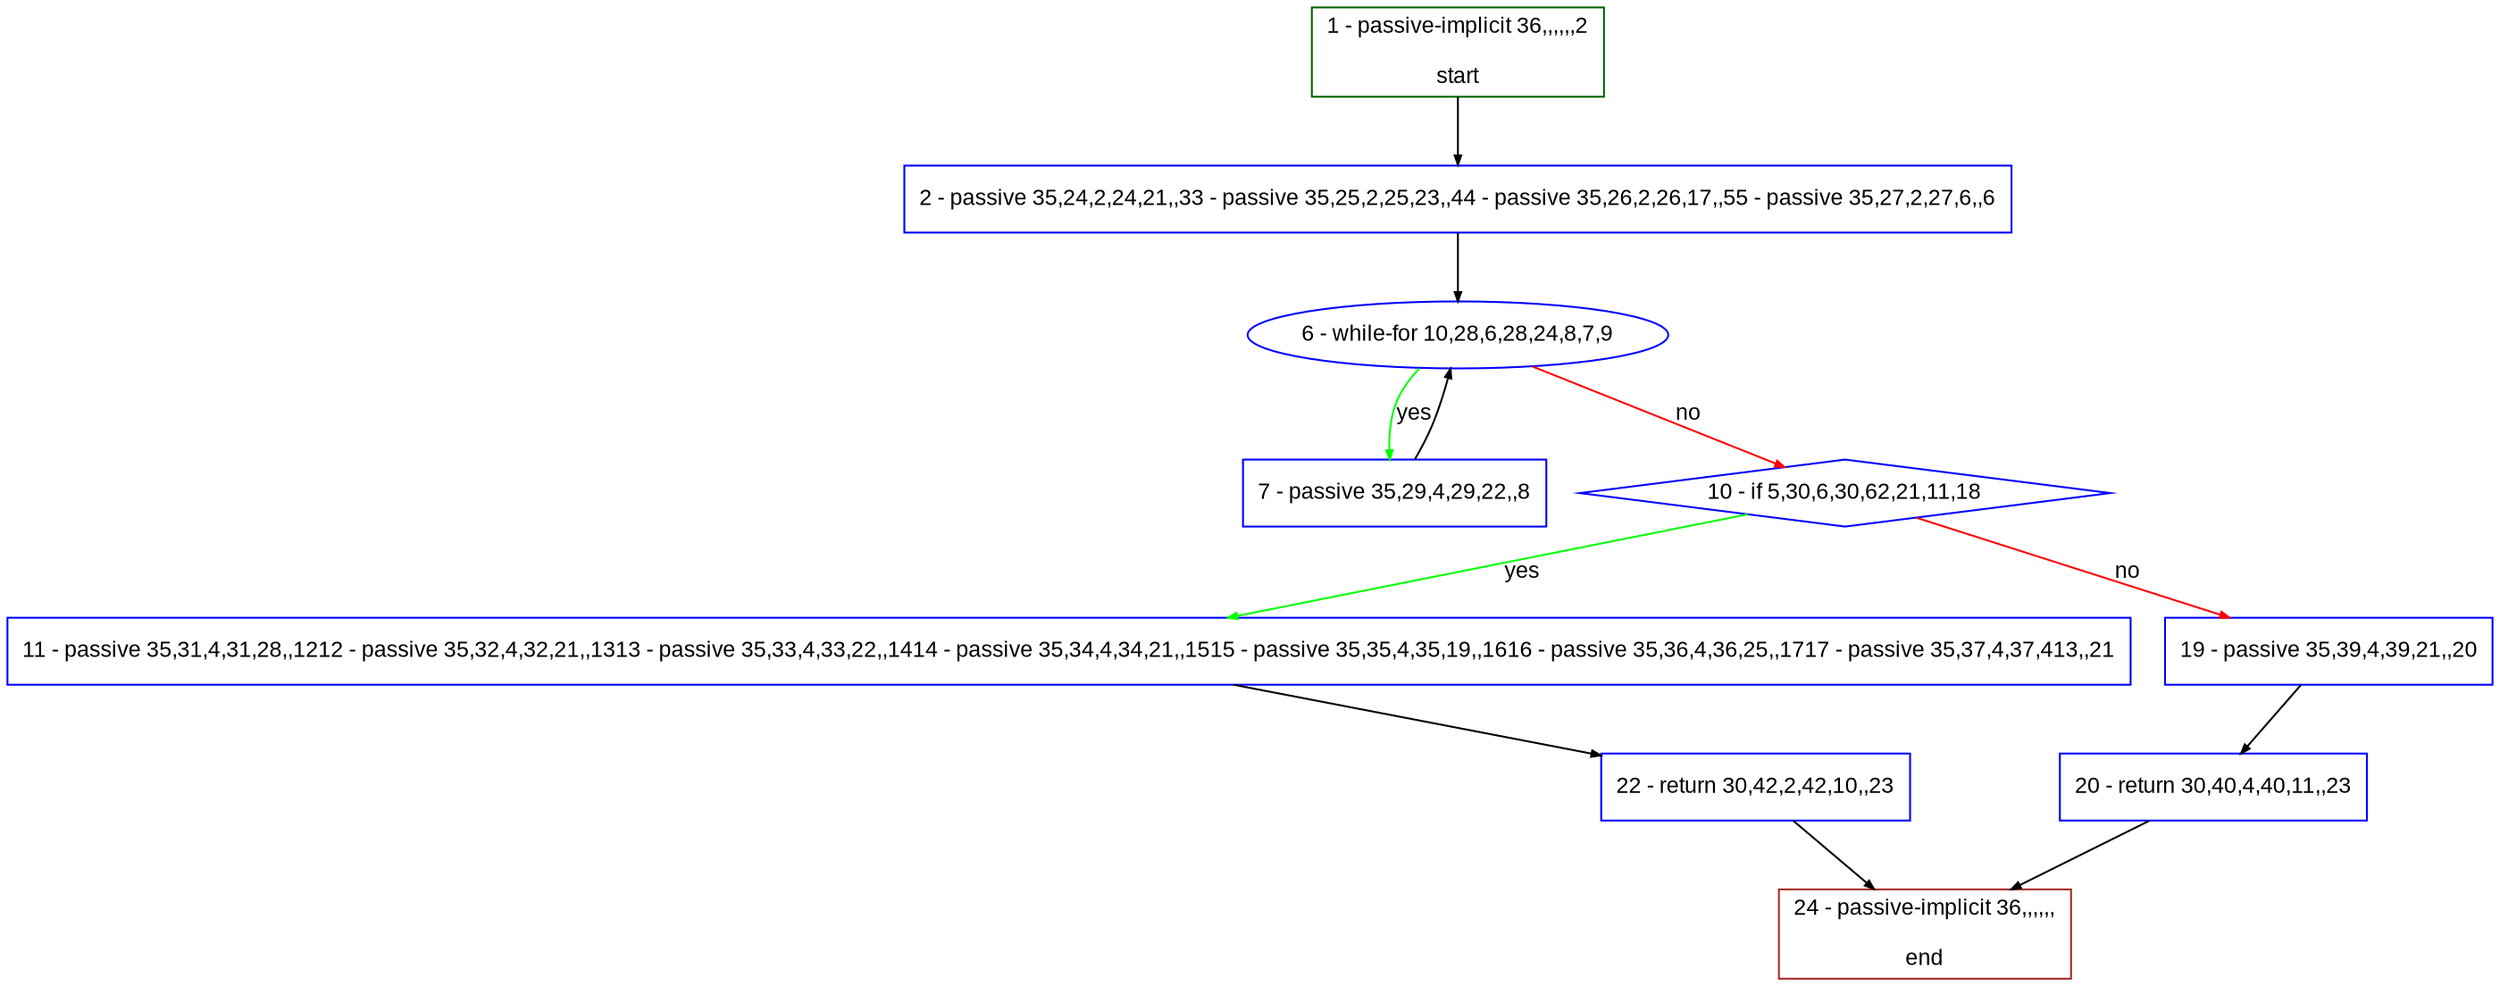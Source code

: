 digraph "" {
  graph [pack="true", label="", fontsize="12", packmode="clust", fontname="Arial", fillcolor="#FFFFCC", bgcolor="white", style="rounded,filled", compound="true"];
  node [node_initialized="no", label="", color="grey", fontsize="12", fillcolor="white", fontname="Arial", style="filled", shape="rectangle", compound="true", fixedsize="false"];
  edge [fontcolor="black", arrowhead="normal", arrowtail="none", arrowsize="0.5", ltail="", label="", color="black", fontsize="12", lhead="", fontname="Arial", dir="forward", compound="true"];
  __N1 [label="2 - passive 35,24,2,24,21,,33 - passive 35,25,2,25,23,,44 - passive 35,26,2,26,17,,55 - passive 35,27,2,27,6,,6", color="#0000ff", fillcolor="#ffffff", style="filled", shape="box"];
  __N2 [label="1 - passive-implicit 36,,,,,,2\n\nstart", color="#006400", fillcolor="#ffffff", style="filled", shape="box"];
  __N3 [label="6 - while-for 10,28,6,28,24,8,7,9", color="#0000ff", fillcolor="#ffffff", style="filled", shape="oval"];
  __N4 [label="7 - passive 35,29,4,29,22,,8", color="#0000ff", fillcolor="#ffffff", style="filled", shape="box"];
  __N5 [label="10 - if 5,30,6,30,62,21,11,18", color="#0000ff", fillcolor="#ffffff", style="filled", shape="diamond"];
  __N6 [label="11 - passive 35,31,4,31,28,,1212 - passive 35,32,4,32,21,,1313 - passive 35,33,4,33,22,,1414 - passive 35,34,4,34,21,,1515 - passive 35,35,4,35,19,,1616 - passive 35,36,4,36,25,,1717 - passive 35,37,4,37,413,,21", color="#0000ff", fillcolor="#ffffff", style="filled", shape="box"];
  __N7 [label="19 - passive 35,39,4,39,21,,20", color="#0000ff", fillcolor="#ffffff", style="filled", shape="box"];
  __N8 [label="22 - return 30,42,2,42,10,,23", color="#0000ff", fillcolor="#ffffff", style="filled", shape="box"];
  __N9 [label="20 - return 30,40,4,40,11,,23", color="#0000ff", fillcolor="#ffffff", style="filled", shape="box"];
  __N10 [label="24 - passive-implicit 36,,,,,,\n\nend", color="#a52a2a", fillcolor="#ffffff", style="filled", shape="box"];
  __N2 -> __N1 [arrowhead="normal", arrowtail="none", color="#000000", label="", dir="forward"];
  __N1 -> __N3 [arrowhead="normal", arrowtail="none", color="#000000", label="", dir="forward"];
  __N3 -> __N4 [arrowhead="normal", arrowtail="none", color="#00ff00", label="yes", dir="forward"];
  __N4 -> __N3 [arrowhead="normal", arrowtail="none", color="#000000", label="", dir="forward"];
  __N3 -> __N5 [arrowhead="normal", arrowtail="none", color="#ff0000", label="no", dir="forward"];
  __N5 -> __N6 [arrowhead="normal", arrowtail="none", color="#00ff00", label="yes", dir="forward"];
  __N5 -> __N7 [arrowhead="normal", arrowtail="none", color="#ff0000", label="no", dir="forward"];
  __N6 -> __N8 [arrowhead="normal", arrowtail="none", color="#000000", label="", dir="forward"];
  __N7 -> __N9 [arrowhead="normal", arrowtail="none", color="#000000", label="", dir="forward"];
  __N9 -> __N10 [arrowhead="normal", arrowtail="none", color="#000000", label="", dir="forward"];
  __N8 -> __N10 [arrowhead="normal", arrowtail="none", color="#000000", label="", dir="forward"];
}
